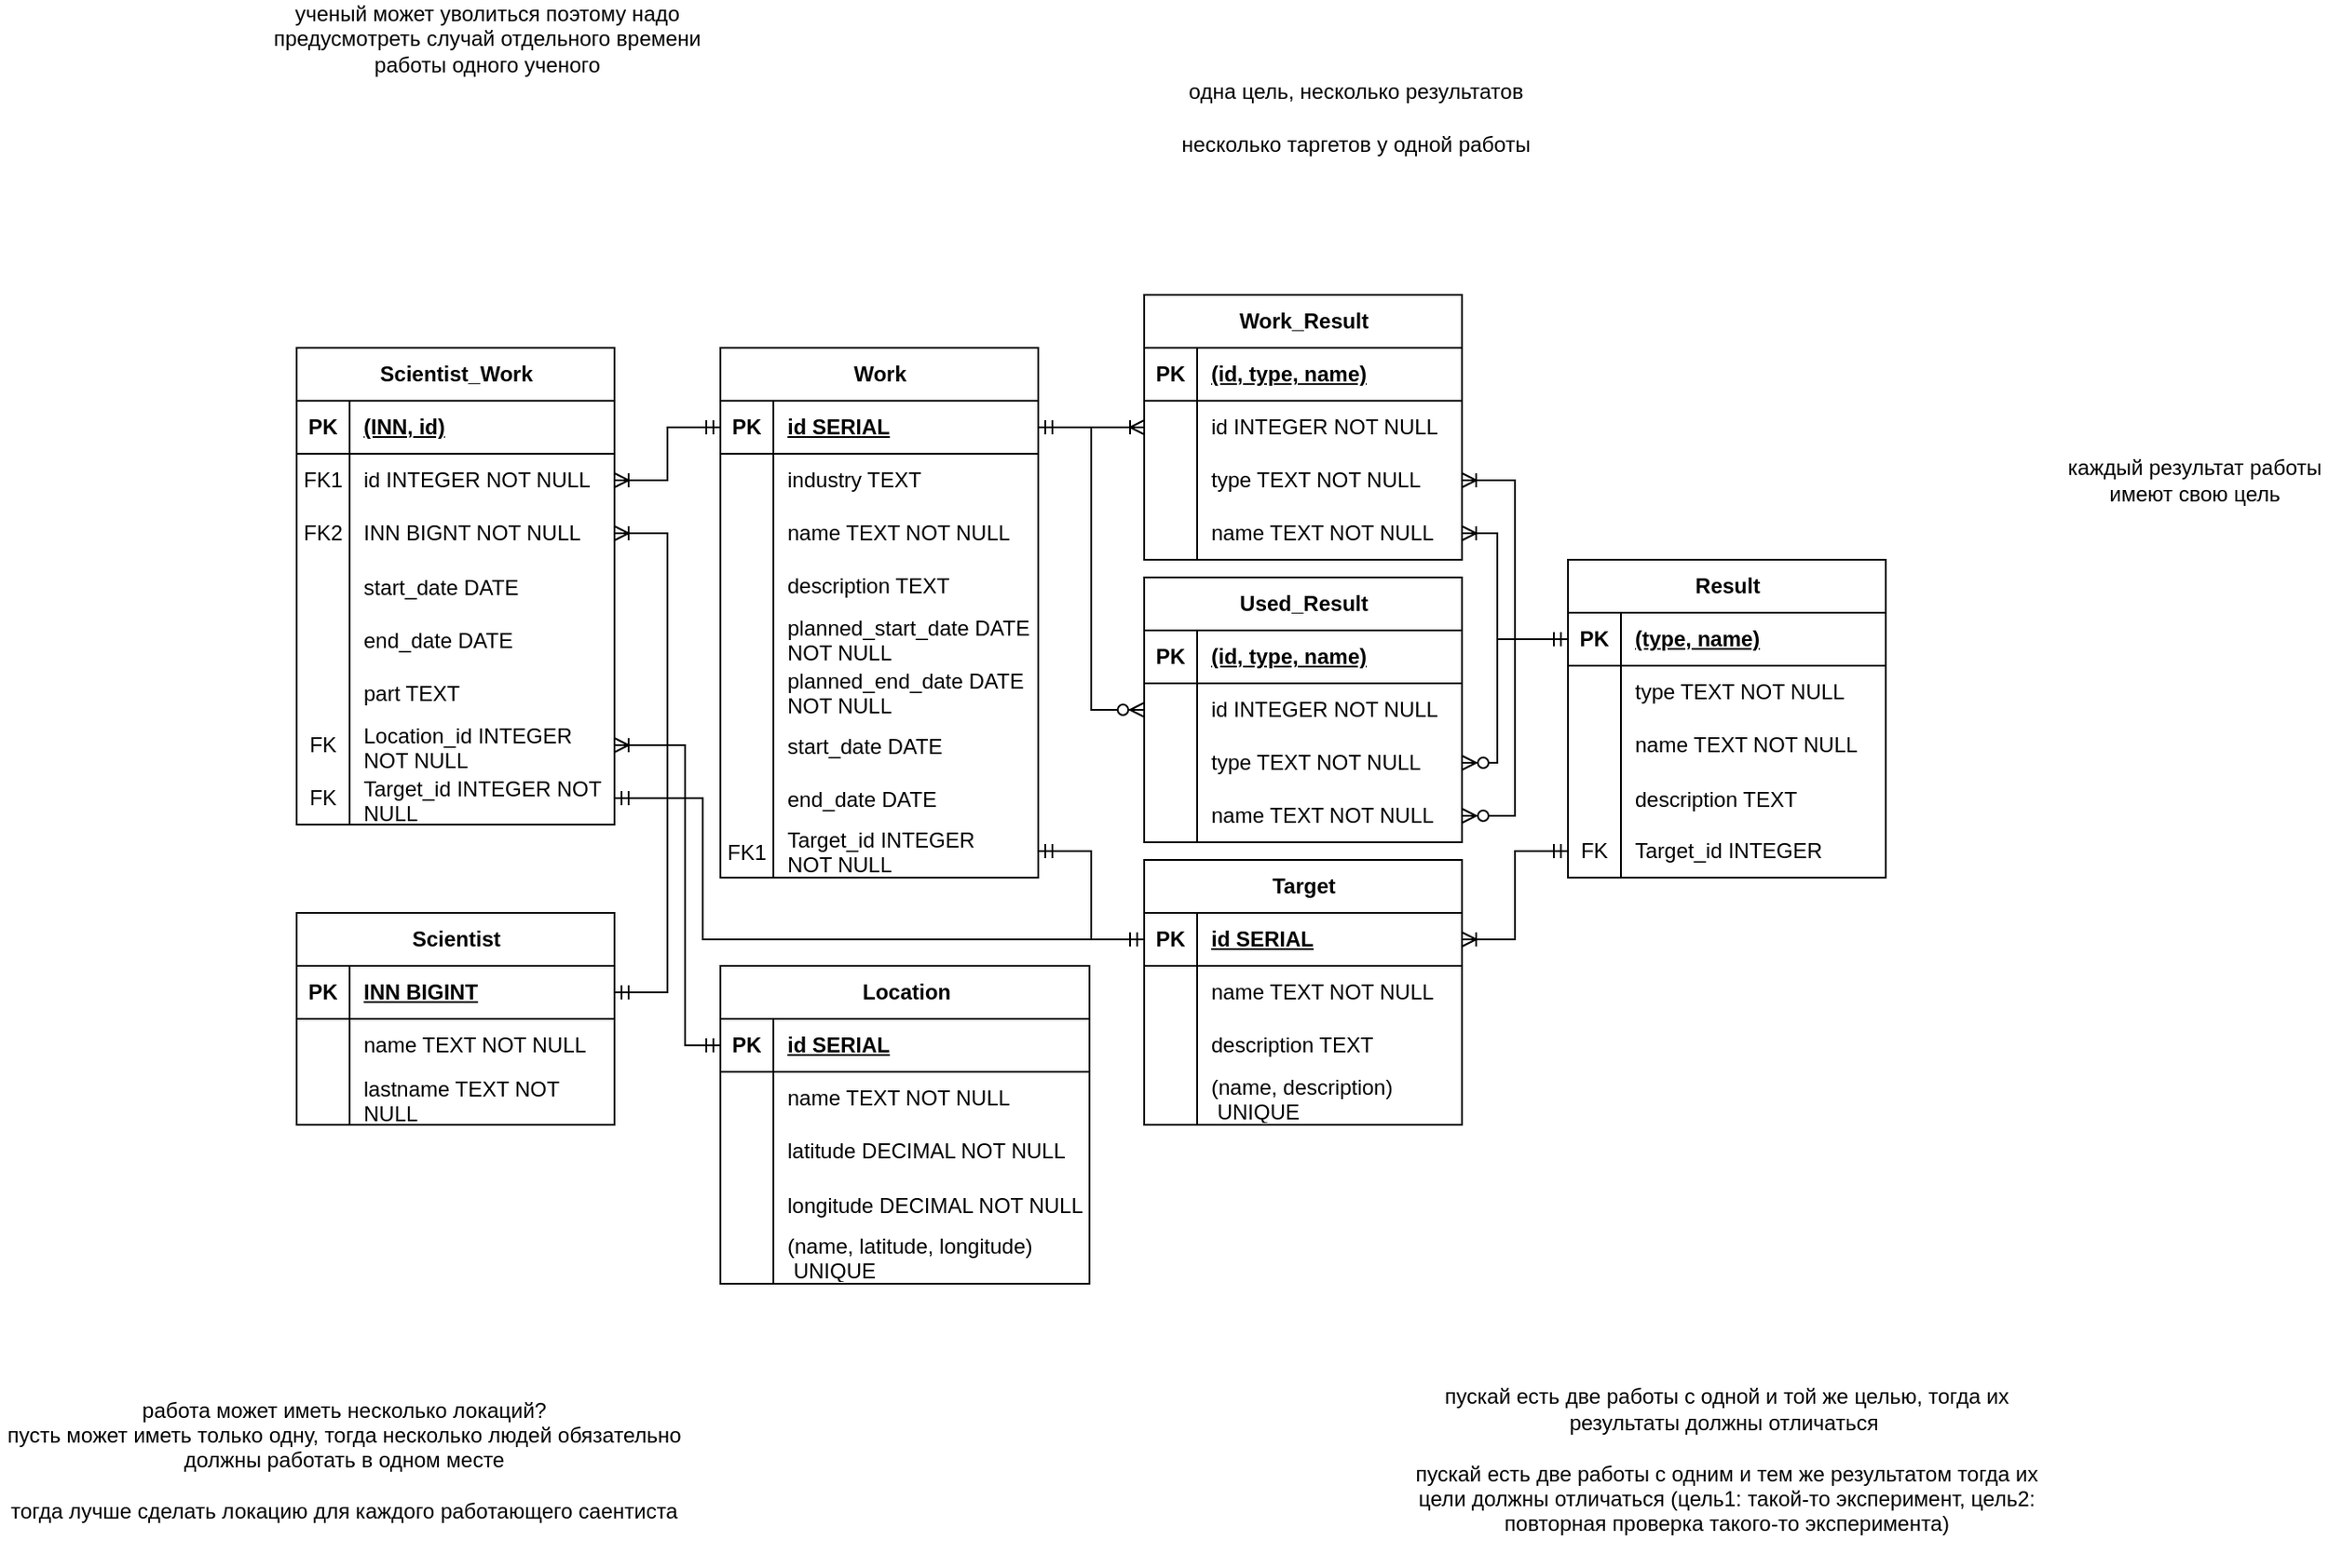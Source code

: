 <mxfile version="24.0.7" type="device">
  <diagram name="Page-1" id="Wi7dqSwYvB58Hg8DM3WX">
    <mxGraphModel dx="1136" dy="690" grid="1" gridSize="10" guides="1" tooltips="1" connect="1" arrows="1" fold="1" page="1" pageScale="1" pageWidth="850" pageHeight="1100" math="0" shadow="0">
      <root>
        <mxCell id="0" />
        <mxCell id="1" parent="0" />
        <mxCell id="RvjBhxacaygoqbKSii6B-1" value="Scientist" style="shape=table;startSize=30;container=1;collapsible=1;childLayout=tableLayout;fixedRows=1;rowLines=0;fontStyle=1;align=center;resizeLast=1;html=1;" vertex="1" parent="1">
          <mxGeometry x="380" y="620" width="180" height="120" as="geometry" />
        </mxCell>
        <mxCell id="RvjBhxacaygoqbKSii6B-2" value="" style="shape=tableRow;horizontal=0;startSize=0;swimlaneHead=0;swimlaneBody=0;fillColor=none;collapsible=0;dropTarget=0;points=[[0,0.5],[1,0.5]];portConstraint=eastwest;top=0;left=0;right=0;bottom=1;" vertex="1" parent="RvjBhxacaygoqbKSii6B-1">
          <mxGeometry y="30" width="180" height="30" as="geometry" />
        </mxCell>
        <mxCell id="RvjBhxacaygoqbKSii6B-3" value="PK" style="shape=partialRectangle;connectable=0;fillColor=none;top=0;left=0;bottom=0;right=0;fontStyle=1;overflow=hidden;whiteSpace=wrap;html=1;" vertex="1" parent="RvjBhxacaygoqbKSii6B-2">
          <mxGeometry width="30" height="30" as="geometry">
            <mxRectangle width="30" height="30" as="alternateBounds" />
          </mxGeometry>
        </mxCell>
        <mxCell id="RvjBhxacaygoqbKSii6B-4" value="INN BIGINT" style="shape=partialRectangle;connectable=0;fillColor=none;top=0;left=0;bottom=0;right=0;align=left;spacingLeft=6;fontStyle=5;overflow=hidden;whiteSpace=wrap;html=1;" vertex="1" parent="RvjBhxacaygoqbKSii6B-2">
          <mxGeometry x="30" width="150" height="30" as="geometry">
            <mxRectangle width="150" height="30" as="alternateBounds" />
          </mxGeometry>
        </mxCell>
        <mxCell id="RvjBhxacaygoqbKSii6B-5" value="" style="shape=tableRow;horizontal=0;startSize=0;swimlaneHead=0;swimlaneBody=0;fillColor=none;collapsible=0;dropTarget=0;points=[[0,0.5],[1,0.5]];portConstraint=eastwest;top=0;left=0;right=0;bottom=0;" vertex="1" parent="RvjBhxacaygoqbKSii6B-1">
          <mxGeometry y="60" width="180" height="30" as="geometry" />
        </mxCell>
        <mxCell id="RvjBhxacaygoqbKSii6B-6" value="" style="shape=partialRectangle;connectable=0;fillColor=none;top=0;left=0;bottom=0;right=0;editable=1;overflow=hidden;whiteSpace=wrap;html=1;" vertex="1" parent="RvjBhxacaygoqbKSii6B-5">
          <mxGeometry width="30" height="30" as="geometry">
            <mxRectangle width="30" height="30" as="alternateBounds" />
          </mxGeometry>
        </mxCell>
        <mxCell id="RvjBhxacaygoqbKSii6B-7" value="name TEXT NOT NULL" style="shape=partialRectangle;connectable=0;fillColor=none;top=0;left=0;bottom=0;right=0;align=left;spacingLeft=6;overflow=hidden;whiteSpace=wrap;html=1;" vertex="1" parent="RvjBhxacaygoqbKSii6B-5">
          <mxGeometry x="30" width="150" height="30" as="geometry">
            <mxRectangle width="150" height="30" as="alternateBounds" />
          </mxGeometry>
        </mxCell>
        <mxCell id="RvjBhxacaygoqbKSii6B-8" value="" style="shape=tableRow;horizontal=0;startSize=0;swimlaneHead=0;swimlaneBody=0;fillColor=none;collapsible=0;dropTarget=0;points=[[0,0.5],[1,0.5]];portConstraint=eastwest;top=0;left=0;right=0;bottom=0;" vertex="1" parent="RvjBhxacaygoqbKSii6B-1">
          <mxGeometry y="90" width="180" height="30" as="geometry" />
        </mxCell>
        <mxCell id="RvjBhxacaygoqbKSii6B-9" value="" style="shape=partialRectangle;connectable=0;fillColor=none;top=0;left=0;bottom=0;right=0;editable=1;overflow=hidden;whiteSpace=wrap;html=1;" vertex="1" parent="RvjBhxacaygoqbKSii6B-8">
          <mxGeometry width="30" height="30" as="geometry">
            <mxRectangle width="30" height="30" as="alternateBounds" />
          </mxGeometry>
        </mxCell>
        <mxCell id="RvjBhxacaygoqbKSii6B-10" value="lastname TEXT NOT NULL" style="shape=partialRectangle;connectable=0;fillColor=none;top=0;left=0;bottom=0;right=0;align=left;spacingLeft=6;overflow=hidden;whiteSpace=wrap;html=1;" vertex="1" parent="RvjBhxacaygoqbKSii6B-8">
          <mxGeometry x="30" width="150" height="30" as="geometry">
            <mxRectangle width="150" height="30" as="alternateBounds" />
          </mxGeometry>
        </mxCell>
        <mxCell id="RvjBhxacaygoqbKSii6B-14" value="Location" style="shape=table;startSize=30;container=1;collapsible=1;childLayout=tableLayout;fixedRows=1;rowLines=0;fontStyle=1;align=center;resizeLast=1;html=1;" vertex="1" parent="1">
          <mxGeometry x="620" y="650" width="209" height="180" as="geometry" />
        </mxCell>
        <mxCell id="RvjBhxacaygoqbKSii6B-15" value="" style="shape=tableRow;horizontal=0;startSize=0;swimlaneHead=0;swimlaneBody=0;fillColor=none;collapsible=0;dropTarget=0;points=[[0,0.5],[1,0.5]];portConstraint=eastwest;top=0;left=0;right=0;bottom=1;" vertex="1" parent="RvjBhxacaygoqbKSii6B-14">
          <mxGeometry y="30" width="209" height="30" as="geometry" />
        </mxCell>
        <mxCell id="RvjBhxacaygoqbKSii6B-16" value="PK" style="shape=partialRectangle;connectable=0;fillColor=none;top=0;left=0;bottom=0;right=0;fontStyle=1;overflow=hidden;whiteSpace=wrap;html=1;" vertex="1" parent="RvjBhxacaygoqbKSii6B-15">
          <mxGeometry width="30" height="30" as="geometry">
            <mxRectangle width="30" height="30" as="alternateBounds" />
          </mxGeometry>
        </mxCell>
        <mxCell id="RvjBhxacaygoqbKSii6B-17" value="id SERIAL" style="shape=partialRectangle;connectable=0;fillColor=none;top=0;left=0;bottom=0;right=0;align=left;spacingLeft=6;fontStyle=5;overflow=hidden;whiteSpace=wrap;html=1;" vertex="1" parent="RvjBhxacaygoqbKSii6B-15">
          <mxGeometry x="30" width="179" height="30" as="geometry">
            <mxRectangle width="179" height="30" as="alternateBounds" />
          </mxGeometry>
        </mxCell>
        <mxCell id="RvjBhxacaygoqbKSii6B-18" value="" style="shape=tableRow;horizontal=0;startSize=0;swimlaneHead=0;swimlaneBody=0;fillColor=none;collapsible=0;dropTarget=0;points=[[0,0.5],[1,0.5]];portConstraint=eastwest;top=0;left=0;right=0;bottom=0;" vertex="1" parent="RvjBhxacaygoqbKSii6B-14">
          <mxGeometry y="60" width="209" height="30" as="geometry" />
        </mxCell>
        <mxCell id="RvjBhxacaygoqbKSii6B-19" value="" style="shape=partialRectangle;connectable=0;fillColor=none;top=0;left=0;bottom=0;right=0;editable=1;overflow=hidden;whiteSpace=wrap;html=1;" vertex="1" parent="RvjBhxacaygoqbKSii6B-18">
          <mxGeometry width="30" height="30" as="geometry">
            <mxRectangle width="30" height="30" as="alternateBounds" />
          </mxGeometry>
        </mxCell>
        <mxCell id="RvjBhxacaygoqbKSii6B-20" value="name TEXT NOT NULL" style="shape=partialRectangle;connectable=0;fillColor=none;top=0;left=0;bottom=0;right=0;align=left;spacingLeft=6;overflow=hidden;whiteSpace=wrap;html=1;" vertex="1" parent="RvjBhxacaygoqbKSii6B-18">
          <mxGeometry x="30" width="179" height="30" as="geometry">
            <mxRectangle width="179" height="30" as="alternateBounds" />
          </mxGeometry>
        </mxCell>
        <mxCell id="RvjBhxacaygoqbKSii6B-21" value="" style="shape=tableRow;horizontal=0;startSize=0;swimlaneHead=0;swimlaneBody=0;fillColor=none;collapsible=0;dropTarget=0;points=[[0,0.5],[1,0.5]];portConstraint=eastwest;top=0;left=0;right=0;bottom=0;" vertex="1" parent="RvjBhxacaygoqbKSii6B-14">
          <mxGeometry y="90" width="209" height="30" as="geometry" />
        </mxCell>
        <mxCell id="RvjBhxacaygoqbKSii6B-22" value="" style="shape=partialRectangle;connectable=0;fillColor=none;top=0;left=0;bottom=0;right=0;editable=1;overflow=hidden;whiteSpace=wrap;html=1;" vertex="1" parent="RvjBhxacaygoqbKSii6B-21">
          <mxGeometry width="30" height="30" as="geometry">
            <mxRectangle width="30" height="30" as="alternateBounds" />
          </mxGeometry>
        </mxCell>
        <mxCell id="RvjBhxacaygoqbKSii6B-23" value="latitude DECIMAL NOT NULL" style="shape=partialRectangle;connectable=0;fillColor=none;top=0;left=0;bottom=0;right=0;align=left;spacingLeft=6;overflow=hidden;whiteSpace=wrap;html=1;" vertex="1" parent="RvjBhxacaygoqbKSii6B-21">
          <mxGeometry x="30" width="179" height="30" as="geometry">
            <mxRectangle width="179" height="30" as="alternateBounds" />
          </mxGeometry>
        </mxCell>
        <mxCell id="RvjBhxacaygoqbKSii6B-27" value="" style="shape=tableRow;horizontal=0;startSize=0;swimlaneHead=0;swimlaneBody=0;fillColor=none;collapsible=0;dropTarget=0;points=[[0,0.5],[1,0.5]];portConstraint=eastwest;top=0;left=0;right=0;bottom=0;" vertex="1" parent="RvjBhxacaygoqbKSii6B-14">
          <mxGeometry y="120" width="209" height="30" as="geometry" />
        </mxCell>
        <mxCell id="RvjBhxacaygoqbKSii6B-28" value="" style="shape=partialRectangle;connectable=0;fillColor=none;top=0;left=0;bottom=0;right=0;editable=1;overflow=hidden;" vertex="1" parent="RvjBhxacaygoqbKSii6B-27">
          <mxGeometry width="30" height="30" as="geometry">
            <mxRectangle width="30" height="30" as="alternateBounds" />
          </mxGeometry>
        </mxCell>
        <mxCell id="RvjBhxacaygoqbKSii6B-29" value="longitude DECIMAL NOT NULL" style="shape=partialRectangle;connectable=0;fillColor=none;top=0;left=0;bottom=0;right=0;align=left;spacingLeft=6;overflow=hidden;" vertex="1" parent="RvjBhxacaygoqbKSii6B-27">
          <mxGeometry x="30" width="179" height="30" as="geometry">
            <mxRectangle width="179" height="30" as="alternateBounds" />
          </mxGeometry>
        </mxCell>
        <mxCell id="RvjBhxacaygoqbKSii6B-30" value="" style="shape=tableRow;horizontal=0;startSize=0;swimlaneHead=0;swimlaneBody=0;fillColor=none;collapsible=0;dropTarget=0;points=[[0,0.5],[1,0.5]];portConstraint=eastwest;top=0;left=0;right=0;bottom=0;" vertex="1" parent="RvjBhxacaygoqbKSii6B-14">
          <mxGeometry y="150" width="209" height="30" as="geometry" />
        </mxCell>
        <mxCell id="RvjBhxacaygoqbKSii6B-31" value="" style="shape=partialRectangle;connectable=0;fillColor=none;top=0;left=0;bottom=0;right=0;editable=1;overflow=hidden;" vertex="1" parent="RvjBhxacaygoqbKSii6B-30">
          <mxGeometry width="30" height="30" as="geometry">
            <mxRectangle width="30" height="30" as="alternateBounds" />
          </mxGeometry>
        </mxCell>
        <mxCell id="RvjBhxacaygoqbKSii6B-32" value="(name, latitude, longitude)&#xa; UNIQUE" style="shape=partialRectangle;connectable=0;fillColor=none;top=0;left=0;bottom=0;right=0;align=left;spacingLeft=6;overflow=hidden;" vertex="1" parent="RvjBhxacaygoqbKSii6B-30">
          <mxGeometry x="30" width="179" height="30" as="geometry">
            <mxRectangle width="179" height="30" as="alternateBounds" />
          </mxGeometry>
        </mxCell>
        <mxCell id="RvjBhxacaygoqbKSii6B-33" value="Target" style="shape=table;startSize=30;container=1;collapsible=1;childLayout=tableLayout;fixedRows=1;rowLines=0;fontStyle=1;align=center;resizeLast=1;html=1;" vertex="1" parent="1">
          <mxGeometry x="860" y="590" width="180" height="150" as="geometry" />
        </mxCell>
        <mxCell id="RvjBhxacaygoqbKSii6B-34" value="" style="shape=tableRow;horizontal=0;startSize=0;swimlaneHead=0;swimlaneBody=0;fillColor=none;collapsible=0;dropTarget=0;points=[[0,0.5],[1,0.5]];portConstraint=eastwest;top=0;left=0;right=0;bottom=1;" vertex="1" parent="RvjBhxacaygoqbKSii6B-33">
          <mxGeometry y="30" width="180" height="30" as="geometry" />
        </mxCell>
        <mxCell id="RvjBhxacaygoqbKSii6B-35" value="PK" style="shape=partialRectangle;connectable=0;fillColor=none;top=0;left=0;bottom=0;right=0;fontStyle=1;overflow=hidden;whiteSpace=wrap;html=1;" vertex="1" parent="RvjBhxacaygoqbKSii6B-34">
          <mxGeometry width="30" height="30" as="geometry">
            <mxRectangle width="30" height="30" as="alternateBounds" />
          </mxGeometry>
        </mxCell>
        <mxCell id="RvjBhxacaygoqbKSii6B-36" value="id SERIAL" style="shape=partialRectangle;connectable=0;fillColor=none;top=0;left=0;bottom=0;right=0;align=left;spacingLeft=6;fontStyle=5;overflow=hidden;whiteSpace=wrap;html=1;" vertex="1" parent="RvjBhxacaygoqbKSii6B-34">
          <mxGeometry x="30" width="150" height="30" as="geometry">
            <mxRectangle width="150" height="30" as="alternateBounds" />
          </mxGeometry>
        </mxCell>
        <mxCell id="RvjBhxacaygoqbKSii6B-40" value="" style="shape=tableRow;horizontal=0;startSize=0;swimlaneHead=0;swimlaneBody=0;fillColor=none;collapsible=0;dropTarget=0;points=[[0,0.5],[1,0.5]];portConstraint=eastwest;top=0;left=0;right=0;bottom=0;" vertex="1" parent="RvjBhxacaygoqbKSii6B-33">
          <mxGeometry y="60" width="180" height="30" as="geometry" />
        </mxCell>
        <mxCell id="RvjBhxacaygoqbKSii6B-41" value="" style="shape=partialRectangle;connectable=0;fillColor=none;top=0;left=0;bottom=0;right=0;editable=1;overflow=hidden;whiteSpace=wrap;html=1;" vertex="1" parent="RvjBhxacaygoqbKSii6B-40">
          <mxGeometry width="30" height="30" as="geometry">
            <mxRectangle width="30" height="30" as="alternateBounds" />
          </mxGeometry>
        </mxCell>
        <mxCell id="RvjBhxacaygoqbKSii6B-42" value="name TEXT NOT NULL" style="shape=partialRectangle;connectable=0;fillColor=none;top=0;left=0;bottom=0;right=0;align=left;spacingLeft=6;overflow=hidden;whiteSpace=wrap;html=1;" vertex="1" parent="RvjBhxacaygoqbKSii6B-40">
          <mxGeometry x="30" width="150" height="30" as="geometry">
            <mxRectangle width="150" height="30" as="alternateBounds" />
          </mxGeometry>
        </mxCell>
        <mxCell id="RvjBhxacaygoqbKSii6B-43" value="" style="shape=tableRow;horizontal=0;startSize=0;swimlaneHead=0;swimlaneBody=0;fillColor=none;collapsible=0;dropTarget=0;points=[[0,0.5],[1,0.5]];portConstraint=eastwest;top=0;left=0;right=0;bottom=0;" vertex="1" parent="RvjBhxacaygoqbKSii6B-33">
          <mxGeometry y="90" width="180" height="30" as="geometry" />
        </mxCell>
        <mxCell id="RvjBhxacaygoqbKSii6B-44" value="" style="shape=partialRectangle;connectable=0;fillColor=none;top=0;left=0;bottom=0;right=0;editable=1;overflow=hidden;whiteSpace=wrap;html=1;" vertex="1" parent="RvjBhxacaygoqbKSii6B-43">
          <mxGeometry width="30" height="30" as="geometry">
            <mxRectangle width="30" height="30" as="alternateBounds" />
          </mxGeometry>
        </mxCell>
        <mxCell id="RvjBhxacaygoqbKSii6B-45" value="description TEXT&amp;nbsp;" style="shape=partialRectangle;connectable=0;fillColor=none;top=0;left=0;bottom=0;right=0;align=left;spacingLeft=6;overflow=hidden;whiteSpace=wrap;html=1;" vertex="1" parent="RvjBhxacaygoqbKSii6B-43">
          <mxGeometry x="30" width="150" height="30" as="geometry">
            <mxRectangle width="150" height="30" as="alternateBounds" />
          </mxGeometry>
        </mxCell>
        <mxCell id="RvjBhxacaygoqbKSii6B-49" value="" style="shape=tableRow;horizontal=0;startSize=0;swimlaneHead=0;swimlaneBody=0;fillColor=none;collapsible=0;dropTarget=0;points=[[0,0.5],[1,0.5]];portConstraint=eastwest;top=0;left=0;right=0;bottom=0;" vertex="1" parent="RvjBhxacaygoqbKSii6B-33">
          <mxGeometry y="120" width="180" height="30" as="geometry" />
        </mxCell>
        <mxCell id="RvjBhxacaygoqbKSii6B-50" value="" style="shape=partialRectangle;connectable=0;fillColor=none;top=0;left=0;bottom=0;right=0;editable=1;overflow=hidden;" vertex="1" parent="RvjBhxacaygoqbKSii6B-49">
          <mxGeometry width="30" height="30" as="geometry">
            <mxRectangle width="30" height="30" as="alternateBounds" />
          </mxGeometry>
        </mxCell>
        <mxCell id="RvjBhxacaygoqbKSii6B-51" value="(name, description)&#xa; UNIQUE" style="shape=partialRectangle;connectable=0;fillColor=none;top=0;left=0;bottom=0;right=0;align=left;spacingLeft=6;overflow=hidden;" vertex="1" parent="RvjBhxacaygoqbKSii6B-49">
          <mxGeometry x="30" width="150" height="30" as="geometry">
            <mxRectangle width="150" height="30" as="alternateBounds" />
          </mxGeometry>
        </mxCell>
        <mxCell id="RvjBhxacaygoqbKSii6B-52" value="Result" style="shape=table;startSize=30;container=1;collapsible=1;childLayout=tableLayout;fixedRows=1;rowLines=0;fontStyle=1;align=center;resizeLast=1;html=1;" vertex="1" parent="1">
          <mxGeometry x="1100" y="420" width="180" height="180" as="geometry" />
        </mxCell>
        <mxCell id="RvjBhxacaygoqbKSii6B-53" value="" style="shape=tableRow;horizontal=0;startSize=0;swimlaneHead=0;swimlaneBody=0;fillColor=none;collapsible=0;dropTarget=0;points=[[0,0.5],[1,0.5]];portConstraint=eastwest;top=0;left=0;right=0;bottom=1;" vertex="1" parent="RvjBhxacaygoqbKSii6B-52">
          <mxGeometry y="30" width="180" height="30" as="geometry" />
        </mxCell>
        <mxCell id="RvjBhxacaygoqbKSii6B-54" value="PK" style="shape=partialRectangle;connectable=0;fillColor=none;top=0;left=0;bottom=0;right=0;fontStyle=1;overflow=hidden;whiteSpace=wrap;html=1;" vertex="1" parent="RvjBhxacaygoqbKSii6B-53">
          <mxGeometry width="30" height="30" as="geometry">
            <mxRectangle width="30" height="30" as="alternateBounds" />
          </mxGeometry>
        </mxCell>
        <mxCell id="RvjBhxacaygoqbKSii6B-55" value="(type, name)" style="shape=partialRectangle;connectable=0;fillColor=none;top=0;left=0;bottom=0;right=0;align=left;spacingLeft=6;fontStyle=5;overflow=hidden;whiteSpace=wrap;html=1;" vertex="1" parent="RvjBhxacaygoqbKSii6B-53">
          <mxGeometry x="30" width="150" height="30" as="geometry">
            <mxRectangle width="150" height="30" as="alternateBounds" />
          </mxGeometry>
        </mxCell>
        <mxCell id="RvjBhxacaygoqbKSii6B-56" value="" style="shape=tableRow;horizontal=0;startSize=0;swimlaneHead=0;swimlaneBody=0;fillColor=none;collapsible=0;dropTarget=0;points=[[0,0.5],[1,0.5]];portConstraint=eastwest;top=0;left=0;right=0;bottom=0;" vertex="1" parent="RvjBhxacaygoqbKSii6B-52">
          <mxGeometry y="60" width="180" height="30" as="geometry" />
        </mxCell>
        <mxCell id="RvjBhxacaygoqbKSii6B-57" value="" style="shape=partialRectangle;connectable=0;fillColor=none;top=0;left=0;bottom=0;right=0;editable=1;overflow=hidden;whiteSpace=wrap;html=1;" vertex="1" parent="RvjBhxacaygoqbKSii6B-56">
          <mxGeometry width="30" height="30" as="geometry">
            <mxRectangle width="30" height="30" as="alternateBounds" />
          </mxGeometry>
        </mxCell>
        <mxCell id="RvjBhxacaygoqbKSii6B-58" value="type TEXT NOT NULL" style="shape=partialRectangle;connectable=0;fillColor=none;top=0;left=0;bottom=0;right=0;align=left;spacingLeft=6;overflow=hidden;whiteSpace=wrap;html=1;" vertex="1" parent="RvjBhxacaygoqbKSii6B-56">
          <mxGeometry x="30" width="150" height="30" as="geometry">
            <mxRectangle width="150" height="30" as="alternateBounds" />
          </mxGeometry>
        </mxCell>
        <mxCell id="RvjBhxacaygoqbKSii6B-59" value="" style="shape=tableRow;horizontal=0;startSize=0;swimlaneHead=0;swimlaneBody=0;fillColor=none;collapsible=0;dropTarget=0;points=[[0,0.5],[1,0.5]];portConstraint=eastwest;top=0;left=0;right=0;bottom=0;" vertex="1" parent="RvjBhxacaygoqbKSii6B-52">
          <mxGeometry y="90" width="180" height="30" as="geometry" />
        </mxCell>
        <mxCell id="RvjBhxacaygoqbKSii6B-60" value="" style="shape=partialRectangle;connectable=0;fillColor=none;top=0;left=0;bottom=0;right=0;editable=1;overflow=hidden;whiteSpace=wrap;html=1;" vertex="1" parent="RvjBhxacaygoqbKSii6B-59">
          <mxGeometry width="30" height="30" as="geometry">
            <mxRectangle width="30" height="30" as="alternateBounds" />
          </mxGeometry>
        </mxCell>
        <mxCell id="RvjBhxacaygoqbKSii6B-61" value="name TEXT NOT NULL" style="shape=partialRectangle;connectable=0;fillColor=none;top=0;left=0;bottom=0;right=0;align=left;spacingLeft=6;overflow=hidden;whiteSpace=wrap;html=1;" vertex="1" parent="RvjBhxacaygoqbKSii6B-59">
          <mxGeometry x="30" width="150" height="30" as="geometry">
            <mxRectangle width="150" height="30" as="alternateBounds" />
          </mxGeometry>
        </mxCell>
        <mxCell id="RvjBhxacaygoqbKSii6B-62" value="" style="shape=tableRow;horizontal=0;startSize=0;swimlaneHead=0;swimlaneBody=0;fillColor=none;collapsible=0;dropTarget=0;points=[[0,0.5],[1,0.5]];portConstraint=eastwest;top=0;left=0;right=0;bottom=0;" vertex="1" parent="RvjBhxacaygoqbKSii6B-52">
          <mxGeometry y="120" width="180" height="30" as="geometry" />
        </mxCell>
        <mxCell id="RvjBhxacaygoqbKSii6B-63" value="" style="shape=partialRectangle;connectable=0;fillColor=none;top=0;left=0;bottom=0;right=0;editable=1;overflow=hidden;" vertex="1" parent="RvjBhxacaygoqbKSii6B-62">
          <mxGeometry width="30" height="30" as="geometry">
            <mxRectangle width="30" height="30" as="alternateBounds" />
          </mxGeometry>
        </mxCell>
        <mxCell id="RvjBhxacaygoqbKSii6B-64" value="description TEXT" style="shape=partialRectangle;connectable=0;fillColor=none;top=0;left=0;bottom=0;right=0;align=left;spacingLeft=6;overflow=hidden;" vertex="1" parent="RvjBhxacaygoqbKSii6B-62">
          <mxGeometry x="30" width="150" height="30" as="geometry">
            <mxRectangle width="150" height="30" as="alternateBounds" />
          </mxGeometry>
        </mxCell>
        <mxCell id="RvjBhxacaygoqbKSii6B-65" value="" style="shape=tableRow;horizontal=0;startSize=0;swimlaneHead=0;swimlaneBody=0;fillColor=none;collapsible=0;dropTarget=0;points=[[0,0.5],[1,0.5]];portConstraint=eastwest;top=0;left=0;right=0;bottom=0;" vertex="1" parent="RvjBhxacaygoqbKSii6B-52">
          <mxGeometry y="150" width="180" height="30" as="geometry" />
        </mxCell>
        <mxCell id="RvjBhxacaygoqbKSii6B-66" value="FK" style="shape=partialRectangle;connectable=0;fillColor=none;top=0;left=0;bottom=0;right=0;fontStyle=0;overflow=hidden;whiteSpace=wrap;html=1;" vertex="1" parent="RvjBhxacaygoqbKSii6B-65">
          <mxGeometry width="30" height="30" as="geometry">
            <mxRectangle width="30" height="30" as="alternateBounds" />
          </mxGeometry>
        </mxCell>
        <mxCell id="RvjBhxacaygoqbKSii6B-67" value="Target_id INTEGER&amp;nbsp;" style="shape=partialRectangle;connectable=0;fillColor=none;top=0;left=0;bottom=0;right=0;align=left;spacingLeft=6;fontStyle=0;overflow=hidden;whiteSpace=wrap;html=1;" vertex="1" parent="RvjBhxacaygoqbKSii6B-65">
          <mxGeometry x="30" width="150" height="30" as="geometry">
            <mxRectangle width="150" height="30" as="alternateBounds" />
          </mxGeometry>
        </mxCell>
        <mxCell id="RvjBhxacaygoqbKSii6B-68" value="Work" style="shape=table;startSize=30;container=1;collapsible=1;childLayout=tableLayout;fixedRows=1;rowLines=0;fontStyle=1;align=center;resizeLast=1;html=1;" vertex="1" parent="1">
          <mxGeometry x="620" y="300" width="180" height="300" as="geometry" />
        </mxCell>
        <mxCell id="RvjBhxacaygoqbKSii6B-69" value="" style="shape=tableRow;horizontal=0;startSize=0;swimlaneHead=0;swimlaneBody=0;fillColor=none;collapsible=0;dropTarget=0;points=[[0,0.5],[1,0.5]];portConstraint=eastwest;top=0;left=0;right=0;bottom=1;" vertex="1" parent="RvjBhxacaygoqbKSii6B-68">
          <mxGeometry y="30" width="180" height="30" as="geometry" />
        </mxCell>
        <mxCell id="RvjBhxacaygoqbKSii6B-70" value="PK" style="shape=partialRectangle;connectable=0;fillColor=none;top=0;left=0;bottom=0;right=0;fontStyle=1;overflow=hidden;whiteSpace=wrap;html=1;" vertex="1" parent="RvjBhxacaygoqbKSii6B-69">
          <mxGeometry width="30" height="30" as="geometry">
            <mxRectangle width="30" height="30" as="alternateBounds" />
          </mxGeometry>
        </mxCell>
        <mxCell id="RvjBhxacaygoqbKSii6B-71" value="id SERIAL" style="shape=partialRectangle;connectable=0;fillColor=none;top=0;left=0;bottom=0;right=0;align=left;spacingLeft=6;fontStyle=5;overflow=hidden;whiteSpace=wrap;html=1;" vertex="1" parent="RvjBhxacaygoqbKSii6B-69">
          <mxGeometry x="30" width="150" height="30" as="geometry">
            <mxRectangle width="150" height="30" as="alternateBounds" />
          </mxGeometry>
        </mxCell>
        <mxCell id="RvjBhxacaygoqbKSii6B-72" value="" style="shape=tableRow;horizontal=0;startSize=0;swimlaneHead=0;swimlaneBody=0;fillColor=none;collapsible=0;dropTarget=0;points=[[0,0.5],[1,0.5]];portConstraint=eastwest;top=0;left=0;right=0;bottom=0;" vertex="1" parent="RvjBhxacaygoqbKSii6B-68">
          <mxGeometry y="60" width="180" height="30" as="geometry" />
        </mxCell>
        <mxCell id="RvjBhxacaygoqbKSii6B-73" value="" style="shape=partialRectangle;connectable=0;fillColor=none;top=0;left=0;bottom=0;right=0;editable=1;overflow=hidden;whiteSpace=wrap;html=1;" vertex="1" parent="RvjBhxacaygoqbKSii6B-72">
          <mxGeometry width="30" height="30" as="geometry">
            <mxRectangle width="30" height="30" as="alternateBounds" />
          </mxGeometry>
        </mxCell>
        <mxCell id="RvjBhxacaygoqbKSii6B-74" value="industry TEXT" style="shape=partialRectangle;connectable=0;fillColor=none;top=0;left=0;bottom=0;right=0;align=left;spacingLeft=6;overflow=hidden;whiteSpace=wrap;html=1;" vertex="1" parent="RvjBhxacaygoqbKSii6B-72">
          <mxGeometry x="30" width="150" height="30" as="geometry">
            <mxRectangle width="150" height="30" as="alternateBounds" />
          </mxGeometry>
        </mxCell>
        <mxCell id="RvjBhxacaygoqbKSii6B-75" value="" style="shape=tableRow;horizontal=0;startSize=0;swimlaneHead=0;swimlaneBody=0;fillColor=none;collapsible=0;dropTarget=0;points=[[0,0.5],[1,0.5]];portConstraint=eastwest;top=0;left=0;right=0;bottom=0;" vertex="1" parent="RvjBhxacaygoqbKSii6B-68">
          <mxGeometry y="90" width="180" height="30" as="geometry" />
        </mxCell>
        <mxCell id="RvjBhxacaygoqbKSii6B-76" value="" style="shape=partialRectangle;connectable=0;fillColor=none;top=0;left=0;bottom=0;right=0;editable=1;overflow=hidden;whiteSpace=wrap;html=1;" vertex="1" parent="RvjBhxacaygoqbKSii6B-75">
          <mxGeometry width="30" height="30" as="geometry">
            <mxRectangle width="30" height="30" as="alternateBounds" />
          </mxGeometry>
        </mxCell>
        <mxCell id="RvjBhxacaygoqbKSii6B-77" value="name TEXT NOT NULL" style="shape=partialRectangle;connectable=0;fillColor=none;top=0;left=0;bottom=0;right=0;align=left;spacingLeft=6;overflow=hidden;whiteSpace=wrap;html=1;" vertex="1" parent="RvjBhxacaygoqbKSii6B-75">
          <mxGeometry x="30" width="150" height="30" as="geometry">
            <mxRectangle width="150" height="30" as="alternateBounds" />
          </mxGeometry>
        </mxCell>
        <mxCell id="RvjBhxacaygoqbKSii6B-78" value="" style="shape=tableRow;horizontal=0;startSize=0;swimlaneHead=0;swimlaneBody=0;fillColor=none;collapsible=0;dropTarget=0;points=[[0,0.5],[1,0.5]];portConstraint=eastwest;top=0;left=0;right=0;bottom=0;" vertex="1" parent="RvjBhxacaygoqbKSii6B-68">
          <mxGeometry y="120" width="180" height="30" as="geometry" />
        </mxCell>
        <mxCell id="RvjBhxacaygoqbKSii6B-79" value="" style="shape=partialRectangle;connectable=0;fillColor=none;top=0;left=0;bottom=0;right=0;editable=1;overflow=hidden;whiteSpace=wrap;html=1;" vertex="1" parent="RvjBhxacaygoqbKSii6B-78">
          <mxGeometry width="30" height="30" as="geometry">
            <mxRectangle width="30" height="30" as="alternateBounds" />
          </mxGeometry>
        </mxCell>
        <mxCell id="RvjBhxacaygoqbKSii6B-80" value="&lt;span style=&quot;text-wrap: nowrap;&quot;&gt;description TEXT&lt;/span&gt;" style="shape=partialRectangle;connectable=0;fillColor=none;top=0;left=0;bottom=0;right=0;align=left;spacingLeft=6;overflow=hidden;whiteSpace=wrap;html=1;" vertex="1" parent="RvjBhxacaygoqbKSii6B-78">
          <mxGeometry x="30" width="150" height="30" as="geometry">
            <mxRectangle width="150" height="30" as="alternateBounds" />
          </mxGeometry>
        </mxCell>
        <mxCell id="RvjBhxacaygoqbKSii6B-81" value="" style="shape=tableRow;horizontal=0;startSize=0;swimlaneHead=0;swimlaneBody=0;fillColor=none;collapsible=0;dropTarget=0;points=[[0,0.5],[1,0.5]];portConstraint=eastwest;top=0;left=0;right=0;bottom=0;" vertex="1" parent="RvjBhxacaygoqbKSii6B-68">
          <mxGeometry y="150" width="180" height="30" as="geometry" />
        </mxCell>
        <mxCell id="RvjBhxacaygoqbKSii6B-82" value="" style="shape=partialRectangle;connectable=0;fillColor=none;top=0;left=0;bottom=0;right=0;editable=1;overflow=hidden;" vertex="1" parent="RvjBhxacaygoqbKSii6B-81">
          <mxGeometry width="30" height="30" as="geometry">
            <mxRectangle width="30" height="30" as="alternateBounds" />
          </mxGeometry>
        </mxCell>
        <mxCell id="RvjBhxacaygoqbKSii6B-83" value="planned_start_date DATE&#xa;NOT NULL" style="shape=partialRectangle;connectable=0;fillColor=none;top=0;left=0;bottom=0;right=0;align=left;spacingLeft=6;overflow=hidden;" vertex="1" parent="RvjBhxacaygoqbKSii6B-81">
          <mxGeometry x="30" width="150" height="30" as="geometry">
            <mxRectangle width="150" height="30" as="alternateBounds" />
          </mxGeometry>
        </mxCell>
        <mxCell id="RvjBhxacaygoqbKSii6B-84" value="" style="shape=tableRow;horizontal=0;startSize=0;swimlaneHead=0;swimlaneBody=0;fillColor=none;collapsible=0;dropTarget=0;points=[[0,0.5],[1,0.5]];portConstraint=eastwest;top=0;left=0;right=0;bottom=0;" vertex="1" parent="RvjBhxacaygoqbKSii6B-68">
          <mxGeometry y="180" width="180" height="30" as="geometry" />
        </mxCell>
        <mxCell id="RvjBhxacaygoqbKSii6B-85" value="" style="shape=partialRectangle;connectable=0;fillColor=none;top=0;left=0;bottom=0;right=0;editable=1;overflow=hidden;" vertex="1" parent="RvjBhxacaygoqbKSii6B-84">
          <mxGeometry width="30" height="30" as="geometry">
            <mxRectangle width="30" height="30" as="alternateBounds" />
          </mxGeometry>
        </mxCell>
        <mxCell id="RvjBhxacaygoqbKSii6B-86" value="planned_end_date DATE&#xa;NOT NULL" style="shape=partialRectangle;connectable=0;fillColor=none;top=0;left=0;bottom=0;right=0;align=left;spacingLeft=6;overflow=hidden;" vertex="1" parent="RvjBhxacaygoqbKSii6B-84">
          <mxGeometry x="30" width="150" height="30" as="geometry">
            <mxRectangle width="150" height="30" as="alternateBounds" />
          </mxGeometry>
        </mxCell>
        <mxCell id="RvjBhxacaygoqbKSii6B-90" value="" style="shape=tableRow;horizontal=0;startSize=0;swimlaneHead=0;swimlaneBody=0;fillColor=none;collapsible=0;dropTarget=0;points=[[0,0.5],[1,0.5]];portConstraint=eastwest;top=0;left=0;right=0;bottom=0;" vertex="1" parent="RvjBhxacaygoqbKSii6B-68">
          <mxGeometry y="210" width="180" height="30" as="geometry" />
        </mxCell>
        <mxCell id="RvjBhxacaygoqbKSii6B-91" value="" style="shape=partialRectangle;connectable=0;fillColor=none;top=0;left=0;bottom=0;right=0;editable=1;overflow=hidden;" vertex="1" parent="RvjBhxacaygoqbKSii6B-90">
          <mxGeometry width="30" height="30" as="geometry">
            <mxRectangle width="30" height="30" as="alternateBounds" />
          </mxGeometry>
        </mxCell>
        <mxCell id="RvjBhxacaygoqbKSii6B-92" value="start_date DATE" style="shape=partialRectangle;connectable=0;fillColor=none;top=0;left=0;bottom=0;right=0;align=left;spacingLeft=6;overflow=hidden;" vertex="1" parent="RvjBhxacaygoqbKSii6B-90">
          <mxGeometry x="30" width="150" height="30" as="geometry">
            <mxRectangle width="150" height="30" as="alternateBounds" />
          </mxGeometry>
        </mxCell>
        <mxCell id="RvjBhxacaygoqbKSii6B-87" value="" style="shape=tableRow;horizontal=0;startSize=0;swimlaneHead=0;swimlaneBody=0;fillColor=none;collapsible=0;dropTarget=0;points=[[0,0.5],[1,0.5]];portConstraint=eastwest;top=0;left=0;right=0;bottom=0;" vertex="1" parent="RvjBhxacaygoqbKSii6B-68">
          <mxGeometry y="240" width="180" height="30" as="geometry" />
        </mxCell>
        <mxCell id="RvjBhxacaygoqbKSii6B-88" value="" style="shape=partialRectangle;connectable=0;fillColor=none;top=0;left=0;bottom=0;right=0;editable=1;overflow=hidden;" vertex="1" parent="RvjBhxacaygoqbKSii6B-87">
          <mxGeometry width="30" height="30" as="geometry">
            <mxRectangle width="30" height="30" as="alternateBounds" />
          </mxGeometry>
        </mxCell>
        <mxCell id="RvjBhxacaygoqbKSii6B-89" value="end_date DATE" style="shape=partialRectangle;connectable=0;fillColor=none;top=0;left=0;bottom=0;right=0;align=left;spacingLeft=6;overflow=hidden;" vertex="1" parent="RvjBhxacaygoqbKSii6B-87">
          <mxGeometry x="30" width="150" height="30" as="geometry">
            <mxRectangle width="150" height="30" as="alternateBounds" />
          </mxGeometry>
        </mxCell>
        <mxCell id="RvjBhxacaygoqbKSii6B-93" value="" style="shape=tableRow;horizontal=0;startSize=0;swimlaneHead=0;swimlaneBody=0;fillColor=none;collapsible=0;dropTarget=0;points=[[0,0.5],[1,0.5]];portConstraint=eastwest;top=0;left=0;right=0;bottom=0;" vertex="1" parent="RvjBhxacaygoqbKSii6B-68">
          <mxGeometry y="270" width="180" height="30" as="geometry" />
        </mxCell>
        <mxCell id="RvjBhxacaygoqbKSii6B-94" value="FK1" style="shape=partialRectangle;connectable=0;fillColor=none;top=0;left=0;bottom=0;right=0;editable=1;overflow=hidden;" vertex="1" parent="RvjBhxacaygoqbKSii6B-93">
          <mxGeometry width="30" height="30" as="geometry">
            <mxRectangle width="30" height="30" as="alternateBounds" />
          </mxGeometry>
        </mxCell>
        <mxCell id="RvjBhxacaygoqbKSii6B-95" value="Target_id INTEGER&#xa;NOT NULL" style="shape=partialRectangle;connectable=0;fillColor=none;top=0;left=0;bottom=0;right=0;align=left;spacingLeft=6;overflow=hidden;" vertex="1" parent="RvjBhxacaygoqbKSii6B-93">
          <mxGeometry x="30" width="150" height="30" as="geometry">
            <mxRectangle width="150" height="30" as="alternateBounds" />
          </mxGeometry>
        </mxCell>
        <mxCell id="RvjBhxacaygoqbKSii6B-100" value="Scientist_Work" style="shape=table;startSize=30;container=1;collapsible=1;childLayout=tableLayout;fixedRows=1;rowLines=0;fontStyle=1;align=center;resizeLast=1;html=1;" vertex="1" parent="1">
          <mxGeometry x="380" y="300" width="180" height="270" as="geometry" />
        </mxCell>
        <mxCell id="RvjBhxacaygoqbKSii6B-101" value="" style="shape=tableRow;horizontal=0;startSize=0;swimlaneHead=0;swimlaneBody=0;fillColor=none;collapsible=0;dropTarget=0;points=[[0,0.5],[1,0.5]];portConstraint=eastwest;top=0;left=0;right=0;bottom=1;" vertex="1" parent="RvjBhxacaygoqbKSii6B-100">
          <mxGeometry y="30" width="180" height="30" as="geometry" />
        </mxCell>
        <mxCell id="RvjBhxacaygoqbKSii6B-102" value="PK" style="shape=partialRectangle;connectable=0;fillColor=none;top=0;left=0;bottom=0;right=0;fontStyle=1;overflow=hidden;whiteSpace=wrap;html=1;" vertex="1" parent="RvjBhxacaygoqbKSii6B-101">
          <mxGeometry width="30" height="30" as="geometry">
            <mxRectangle width="30" height="30" as="alternateBounds" />
          </mxGeometry>
        </mxCell>
        <mxCell id="RvjBhxacaygoqbKSii6B-103" value="(INN, id)" style="shape=partialRectangle;connectable=0;fillColor=none;top=0;left=0;bottom=0;right=0;align=left;spacingLeft=6;fontStyle=5;overflow=hidden;whiteSpace=wrap;html=1;" vertex="1" parent="RvjBhxacaygoqbKSii6B-101">
          <mxGeometry x="30" width="150" height="30" as="geometry">
            <mxRectangle width="150" height="30" as="alternateBounds" />
          </mxGeometry>
        </mxCell>
        <mxCell id="RvjBhxacaygoqbKSii6B-104" value="" style="shape=tableRow;horizontal=0;startSize=0;swimlaneHead=0;swimlaneBody=0;fillColor=none;collapsible=0;dropTarget=0;points=[[0,0.5],[1,0.5]];portConstraint=eastwest;top=0;left=0;right=0;bottom=0;" vertex="1" parent="RvjBhxacaygoqbKSii6B-100">
          <mxGeometry y="60" width="180" height="30" as="geometry" />
        </mxCell>
        <mxCell id="RvjBhxacaygoqbKSii6B-105" value="FK1" style="shape=partialRectangle;connectable=0;fillColor=none;top=0;left=0;bottom=0;right=0;editable=1;overflow=hidden;whiteSpace=wrap;html=1;" vertex="1" parent="RvjBhxacaygoqbKSii6B-104">
          <mxGeometry width="30" height="30" as="geometry">
            <mxRectangle width="30" height="30" as="alternateBounds" />
          </mxGeometry>
        </mxCell>
        <mxCell id="RvjBhxacaygoqbKSii6B-106" value="id INTEGER NOT NULL" style="shape=partialRectangle;connectable=0;fillColor=none;top=0;left=0;bottom=0;right=0;align=left;spacingLeft=6;overflow=hidden;whiteSpace=wrap;html=1;" vertex="1" parent="RvjBhxacaygoqbKSii6B-104">
          <mxGeometry x="30" width="150" height="30" as="geometry">
            <mxRectangle width="150" height="30" as="alternateBounds" />
          </mxGeometry>
        </mxCell>
        <mxCell id="RvjBhxacaygoqbKSii6B-107" value="" style="shape=tableRow;horizontal=0;startSize=0;swimlaneHead=0;swimlaneBody=0;fillColor=none;collapsible=0;dropTarget=0;points=[[0,0.5],[1,0.5]];portConstraint=eastwest;top=0;left=0;right=0;bottom=0;" vertex="1" parent="RvjBhxacaygoqbKSii6B-100">
          <mxGeometry y="90" width="180" height="30" as="geometry" />
        </mxCell>
        <mxCell id="RvjBhxacaygoqbKSii6B-108" value="FK2" style="shape=partialRectangle;connectable=0;fillColor=none;top=0;left=0;bottom=0;right=0;editable=1;overflow=hidden;whiteSpace=wrap;html=1;" vertex="1" parent="RvjBhxacaygoqbKSii6B-107">
          <mxGeometry width="30" height="30" as="geometry">
            <mxRectangle width="30" height="30" as="alternateBounds" />
          </mxGeometry>
        </mxCell>
        <mxCell id="RvjBhxacaygoqbKSii6B-109" value="&lt;div&gt;INN BIGNT NOT NULL&lt;br&gt;&lt;/div&gt;" style="shape=partialRectangle;connectable=0;fillColor=none;top=0;left=0;bottom=0;right=0;align=left;spacingLeft=6;overflow=hidden;whiteSpace=wrap;html=1;" vertex="1" parent="RvjBhxacaygoqbKSii6B-107">
          <mxGeometry x="30" width="150" height="30" as="geometry">
            <mxRectangle width="150" height="30" as="alternateBounds" />
          </mxGeometry>
        </mxCell>
        <mxCell id="RvjBhxacaygoqbKSii6B-120" value="" style="shape=tableRow;horizontal=0;startSize=0;swimlaneHead=0;swimlaneBody=0;fillColor=none;collapsible=0;dropTarget=0;points=[[0,0.5],[1,0.5]];portConstraint=eastwest;top=0;left=0;right=0;bottom=0;" vertex="1" parent="RvjBhxacaygoqbKSii6B-100">
          <mxGeometry y="120" width="180" height="30" as="geometry" />
        </mxCell>
        <mxCell id="RvjBhxacaygoqbKSii6B-121" value="" style="shape=partialRectangle;connectable=0;fillColor=none;top=0;left=0;bottom=0;right=0;editable=1;overflow=hidden;" vertex="1" parent="RvjBhxacaygoqbKSii6B-120">
          <mxGeometry width="30" height="30" as="geometry">
            <mxRectangle width="30" height="30" as="alternateBounds" />
          </mxGeometry>
        </mxCell>
        <mxCell id="RvjBhxacaygoqbKSii6B-122" value="start_date DATE" style="shape=partialRectangle;connectable=0;fillColor=none;top=0;left=0;bottom=0;right=0;align=left;spacingLeft=6;overflow=hidden;" vertex="1" parent="RvjBhxacaygoqbKSii6B-120">
          <mxGeometry x="30" width="150" height="30" as="geometry">
            <mxRectangle width="150" height="30" as="alternateBounds" />
          </mxGeometry>
        </mxCell>
        <mxCell id="RvjBhxacaygoqbKSii6B-123" value="" style="shape=tableRow;horizontal=0;startSize=0;swimlaneHead=0;swimlaneBody=0;fillColor=none;collapsible=0;dropTarget=0;points=[[0,0.5],[1,0.5]];portConstraint=eastwest;top=0;left=0;right=0;bottom=0;" vertex="1" parent="RvjBhxacaygoqbKSii6B-100">
          <mxGeometry y="150" width="180" height="30" as="geometry" />
        </mxCell>
        <mxCell id="RvjBhxacaygoqbKSii6B-124" value="" style="shape=partialRectangle;connectable=0;fillColor=none;top=0;left=0;bottom=0;right=0;editable=1;overflow=hidden;" vertex="1" parent="RvjBhxacaygoqbKSii6B-123">
          <mxGeometry width="30" height="30" as="geometry">
            <mxRectangle width="30" height="30" as="alternateBounds" />
          </mxGeometry>
        </mxCell>
        <mxCell id="RvjBhxacaygoqbKSii6B-125" value="end_date DATE" style="shape=partialRectangle;connectable=0;fillColor=none;top=0;left=0;bottom=0;right=0;align=left;spacingLeft=6;overflow=hidden;" vertex="1" parent="RvjBhxacaygoqbKSii6B-123">
          <mxGeometry x="30" width="150" height="30" as="geometry">
            <mxRectangle width="150" height="30" as="alternateBounds" />
          </mxGeometry>
        </mxCell>
        <mxCell id="RvjBhxacaygoqbKSii6B-128" value="" style="shape=tableRow;horizontal=0;startSize=0;swimlaneHead=0;swimlaneBody=0;fillColor=none;collapsible=0;dropTarget=0;points=[[0,0.5],[1,0.5]];portConstraint=eastwest;top=0;left=0;right=0;bottom=0;" vertex="1" parent="RvjBhxacaygoqbKSii6B-100">
          <mxGeometry y="180" width="180" height="30" as="geometry" />
        </mxCell>
        <mxCell id="RvjBhxacaygoqbKSii6B-129" value="" style="shape=partialRectangle;connectable=0;fillColor=none;top=0;left=0;bottom=0;right=0;editable=1;overflow=hidden;" vertex="1" parent="RvjBhxacaygoqbKSii6B-128">
          <mxGeometry width="30" height="30" as="geometry">
            <mxRectangle width="30" height="30" as="alternateBounds" />
          </mxGeometry>
        </mxCell>
        <mxCell id="RvjBhxacaygoqbKSii6B-130" value="part TEXT" style="shape=partialRectangle;connectable=0;fillColor=none;top=0;left=0;bottom=0;right=0;align=left;spacingLeft=6;overflow=hidden;" vertex="1" parent="RvjBhxacaygoqbKSii6B-128">
          <mxGeometry x="30" width="150" height="30" as="geometry">
            <mxRectangle width="150" height="30" as="alternateBounds" />
          </mxGeometry>
        </mxCell>
        <mxCell id="RvjBhxacaygoqbKSii6B-180" value="" style="shape=tableRow;horizontal=0;startSize=0;swimlaneHead=0;swimlaneBody=0;fillColor=none;collapsible=0;dropTarget=0;points=[[0,0.5],[1,0.5]];portConstraint=eastwest;top=0;left=0;right=0;bottom=0;" vertex="1" parent="RvjBhxacaygoqbKSii6B-100">
          <mxGeometry y="210" width="180" height="30" as="geometry" />
        </mxCell>
        <mxCell id="RvjBhxacaygoqbKSii6B-181" value="FK" style="shape=partialRectangle;connectable=0;fillColor=none;top=0;left=0;bottom=0;right=0;fontStyle=0;overflow=hidden;whiteSpace=wrap;html=1;" vertex="1" parent="RvjBhxacaygoqbKSii6B-180">
          <mxGeometry width="30" height="30" as="geometry">
            <mxRectangle width="30" height="30" as="alternateBounds" />
          </mxGeometry>
        </mxCell>
        <mxCell id="RvjBhxacaygoqbKSii6B-182" value="Location_id INTEGER NOT NULL" style="shape=partialRectangle;connectable=0;fillColor=none;top=0;left=0;bottom=0;right=0;align=left;spacingLeft=6;fontStyle=0;overflow=hidden;whiteSpace=wrap;html=1;" vertex="1" parent="RvjBhxacaygoqbKSii6B-180">
          <mxGeometry x="30" width="150" height="30" as="geometry">
            <mxRectangle width="150" height="30" as="alternateBounds" />
          </mxGeometry>
        </mxCell>
        <mxCell id="RvjBhxacaygoqbKSii6B-215" value="" style="shape=tableRow;horizontal=0;startSize=0;swimlaneHead=0;swimlaneBody=0;fillColor=none;collapsible=0;dropTarget=0;points=[[0,0.5],[1,0.5]];portConstraint=eastwest;top=0;left=0;right=0;bottom=0;" vertex="1" parent="RvjBhxacaygoqbKSii6B-100">
          <mxGeometry y="240" width="180" height="30" as="geometry" />
        </mxCell>
        <mxCell id="RvjBhxacaygoqbKSii6B-216" value="FK" style="shape=partialRectangle;connectable=0;fillColor=none;top=0;left=0;bottom=0;right=0;fontStyle=0;overflow=hidden;whiteSpace=wrap;html=1;" vertex="1" parent="RvjBhxacaygoqbKSii6B-215">
          <mxGeometry width="30" height="30" as="geometry">
            <mxRectangle width="30" height="30" as="alternateBounds" />
          </mxGeometry>
        </mxCell>
        <mxCell id="RvjBhxacaygoqbKSii6B-217" value="Target_id INTEGER NOT NULL" style="shape=partialRectangle;connectable=0;fillColor=none;top=0;left=0;bottom=0;right=0;align=left;spacingLeft=6;fontStyle=0;overflow=hidden;whiteSpace=wrap;html=1;" vertex="1" parent="RvjBhxacaygoqbKSii6B-215">
          <mxGeometry x="30" width="150" height="30" as="geometry">
            <mxRectangle width="150" height="30" as="alternateBounds" />
          </mxGeometry>
        </mxCell>
        <mxCell id="RvjBhxacaygoqbKSii6B-117" value="" style="edgeStyle=entityRelationEdgeStyle;fontSize=12;html=1;endArrow=ERoneToMany;startArrow=ERmandOne;rounded=0;exitX=1;exitY=0.5;exitDx=0;exitDy=0;entryX=1;entryY=0.5;entryDx=0;entryDy=0;" edge="1" parent="1" source="RvjBhxacaygoqbKSii6B-2" target="RvjBhxacaygoqbKSii6B-107">
          <mxGeometry width="100" height="100" relative="1" as="geometry">
            <mxPoint x="370" y="560" as="sourcePoint" />
            <mxPoint x="470" y="460" as="targetPoint" />
          </mxGeometry>
        </mxCell>
        <mxCell id="RvjBhxacaygoqbKSii6B-118" value="" style="edgeStyle=entityRelationEdgeStyle;fontSize=12;html=1;endArrow=ERoneToMany;startArrow=ERmandOne;rounded=0;exitX=0;exitY=0.5;exitDx=0;exitDy=0;entryX=1;entryY=0.5;entryDx=0;entryDy=0;" edge="1" parent="1" source="RvjBhxacaygoqbKSii6B-69" target="RvjBhxacaygoqbKSii6B-104">
          <mxGeometry width="100" height="100" relative="1" as="geometry">
            <mxPoint x="520" y="470" as="sourcePoint" />
            <mxPoint x="580" y="500" as="targetPoint" />
          </mxGeometry>
        </mxCell>
        <mxCell id="RvjBhxacaygoqbKSii6B-119" value="ученый может уволиться поэтому надо предусмотреть случай отдельного времени работы одного ученого" style="text;html=1;align=center;verticalAlign=middle;whiteSpace=wrap;rounded=0;" vertex="1" parent="1">
          <mxGeometry x="356" y="110" width="264" height="30" as="geometry" />
        </mxCell>
        <mxCell id="RvjBhxacaygoqbKSii6B-126" value="несколько таргетов у одной работы" style="text;html=1;align=center;verticalAlign=middle;whiteSpace=wrap;rounded=0;" vertex="1" parent="1">
          <mxGeometry x="870" y="170" width="220" height="30" as="geometry" />
        </mxCell>
        <mxCell id="RvjBhxacaygoqbKSii6B-134" value="одна цель, несколько результатов" style="text;html=1;align=center;verticalAlign=middle;whiteSpace=wrap;rounded=0;" vertex="1" parent="1">
          <mxGeometry x="880" y="140" width="200" height="30" as="geometry" />
        </mxCell>
        <mxCell id="RvjBhxacaygoqbKSii6B-136" value="Work_Result" style="shape=table;startSize=30;container=1;collapsible=1;childLayout=tableLayout;fixedRows=1;rowLines=0;fontStyle=1;align=center;resizeLast=1;html=1;" vertex="1" parent="1">
          <mxGeometry x="860" y="270" width="180" height="150" as="geometry" />
        </mxCell>
        <mxCell id="RvjBhxacaygoqbKSii6B-137" value="" style="shape=tableRow;horizontal=0;startSize=0;swimlaneHead=0;swimlaneBody=0;fillColor=none;collapsible=0;dropTarget=0;points=[[0,0.5],[1,0.5]];portConstraint=eastwest;top=0;left=0;right=0;bottom=1;" vertex="1" parent="RvjBhxacaygoqbKSii6B-136">
          <mxGeometry y="30" width="180" height="30" as="geometry" />
        </mxCell>
        <mxCell id="RvjBhxacaygoqbKSii6B-138" value="PK" style="shape=partialRectangle;connectable=0;fillColor=none;top=0;left=0;bottom=0;right=0;fontStyle=1;overflow=hidden;whiteSpace=wrap;html=1;" vertex="1" parent="RvjBhxacaygoqbKSii6B-137">
          <mxGeometry width="30" height="30" as="geometry">
            <mxRectangle width="30" height="30" as="alternateBounds" />
          </mxGeometry>
        </mxCell>
        <mxCell id="RvjBhxacaygoqbKSii6B-139" value="(id, type, name)" style="shape=partialRectangle;connectable=0;fillColor=none;top=0;left=0;bottom=0;right=0;align=left;spacingLeft=6;fontStyle=5;overflow=hidden;whiteSpace=wrap;html=1;" vertex="1" parent="RvjBhxacaygoqbKSii6B-137">
          <mxGeometry x="30" width="150" height="30" as="geometry">
            <mxRectangle width="150" height="30" as="alternateBounds" />
          </mxGeometry>
        </mxCell>
        <mxCell id="RvjBhxacaygoqbKSii6B-140" value="" style="shape=tableRow;horizontal=0;startSize=0;swimlaneHead=0;swimlaneBody=0;fillColor=none;collapsible=0;dropTarget=0;points=[[0,0.5],[1,0.5]];portConstraint=eastwest;top=0;left=0;right=0;bottom=0;" vertex="1" parent="RvjBhxacaygoqbKSii6B-136">
          <mxGeometry y="60" width="180" height="30" as="geometry" />
        </mxCell>
        <mxCell id="RvjBhxacaygoqbKSii6B-141" value="" style="shape=partialRectangle;connectable=0;fillColor=none;top=0;left=0;bottom=0;right=0;editable=1;overflow=hidden;whiteSpace=wrap;html=1;" vertex="1" parent="RvjBhxacaygoqbKSii6B-140">
          <mxGeometry width="30" height="30" as="geometry">
            <mxRectangle width="30" height="30" as="alternateBounds" />
          </mxGeometry>
        </mxCell>
        <mxCell id="RvjBhxacaygoqbKSii6B-142" value="id INTEGER NOT NULL" style="shape=partialRectangle;connectable=0;fillColor=none;top=0;left=0;bottom=0;right=0;align=left;spacingLeft=6;overflow=hidden;whiteSpace=wrap;html=1;" vertex="1" parent="RvjBhxacaygoqbKSii6B-140">
          <mxGeometry x="30" width="150" height="30" as="geometry">
            <mxRectangle width="150" height="30" as="alternateBounds" />
          </mxGeometry>
        </mxCell>
        <mxCell id="RvjBhxacaygoqbKSii6B-143" value="" style="shape=tableRow;horizontal=0;startSize=0;swimlaneHead=0;swimlaneBody=0;fillColor=none;collapsible=0;dropTarget=0;points=[[0,0.5],[1,0.5]];portConstraint=eastwest;top=0;left=0;right=0;bottom=0;" vertex="1" parent="RvjBhxacaygoqbKSii6B-136">
          <mxGeometry y="90" width="180" height="30" as="geometry" />
        </mxCell>
        <mxCell id="RvjBhxacaygoqbKSii6B-144" value="" style="shape=partialRectangle;connectable=0;fillColor=none;top=0;left=0;bottom=0;right=0;editable=1;overflow=hidden;whiteSpace=wrap;html=1;" vertex="1" parent="RvjBhxacaygoqbKSii6B-143">
          <mxGeometry width="30" height="30" as="geometry">
            <mxRectangle width="30" height="30" as="alternateBounds" />
          </mxGeometry>
        </mxCell>
        <mxCell id="RvjBhxacaygoqbKSii6B-145" value="type TEXT NOT NULL" style="shape=partialRectangle;connectable=0;fillColor=none;top=0;left=0;bottom=0;right=0;align=left;spacingLeft=6;overflow=hidden;whiteSpace=wrap;html=1;" vertex="1" parent="RvjBhxacaygoqbKSii6B-143">
          <mxGeometry x="30" width="150" height="30" as="geometry">
            <mxRectangle width="150" height="30" as="alternateBounds" />
          </mxGeometry>
        </mxCell>
        <mxCell id="RvjBhxacaygoqbKSii6B-146" value="" style="shape=tableRow;horizontal=0;startSize=0;swimlaneHead=0;swimlaneBody=0;fillColor=none;collapsible=0;dropTarget=0;points=[[0,0.5],[1,0.5]];portConstraint=eastwest;top=0;left=0;right=0;bottom=0;" vertex="1" parent="RvjBhxacaygoqbKSii6B-136">
          <mxGeometry y="120" width="180" height="30" as="geometry" />
        </mxCell>
        <mxCell id="RvjBhxacaygoqbKSii6B-147" value="" style="shape=partialRectangle;connectable=0;fillColor=none;top=0;left=0;bottom=0;right=0;editable=1;overflow=hidden;whiteSpace=wrap;html=1;" vertex="1" parent="RvjBhxacaygoqbKSii6B-146">
          <mxGeometry width="30" height="30" as="geometry">
            <mxRectangle width="30" height="30" as="alternateBounds" />
          </mxGeometry>
        </mxCell>
        <mxCell id="RvjBhxacaygoqbKSii6B-148" value="name TEXT NOT NULL" style="shape=partialRectangle;connectable=0;fillColor=none;top=0;left=0;bottom=0;right=0;align=left;spacingLeft=6;overflow=hidden;whiteSpace=wrap;html=1;" vertex="1" parent="RvjBhxacaygoqbKSii6B-146">
          <mxGeometry x="30" width="150" height="30" as="geometry">
            <mxRectangle width="150" height="30" as="alternateBounds" />
          </mxGeometry>
        </mxCell>
        <mxCell id="RvjBhxacaygoqbKSii6B-150" value="" style="edgeStyle=entityRelationEdgeStyle;fontSize=12;html=1;endArrow=ERoneToMany;startArrow=ERmandOne;rounded=0;exitX=0;exitY=0.5;exitDx=0;exitDy=0;entryX=1;entryY=0.5;entryDx=0;entryDy=0;" edge="1" parent="1" source="RvjBhxacaygoqbKSii6B-53" target="RvjBhxacaygoqbKSii6B-143">
          <mxGeometry width="100" height="100" relative="1" as="geometry">
            <mxPoint x="1000" y="560" as="sourcePoint" />
            <mxPoint x="1100" y="460" as="targetPoint" />
          </mxGeometry>
        </mxCell>
        <mxCell id="RvjBhxacaygoqbKSii6B-151" value="" style="edgeStyle=elbowEdgeStyle;fontSize=12;html=1;endArrow=ERoneToMany;startArrow=ERmandOne;rounded=0;exitX=0;exitY=0.5;exitDx=0;exitDy=0;entryX=1;entryY=0.5;entryDx=0;entryDy=0;" edge="1" parent="1" source="RvjBhxacaygoqbKSii6B-53" target="RvjBhxacaygoqbKSii6B-146">
          <mxGeometry width="100" height="100" relative="1" as="geometry">
            <mxPoint x="1120" y="355" as="sourcePoint" />
            <mxPoint x="1050" y="415" as="targetPoint" />
            <Array as="points">
              <mxPoint x="1060" y="430" />
            </Array>
          </mxGeometry>
        </mxCell>
        <mxCell id="RvjBhxacaygoqbKSii6B-152" value="каждый результат работы имеют свою цель" style="text;html=1;align=center;verticalAlign=middle;whiteSpace=wrap;rounded=0;" vertex="1" parent="1">
          <mxGeometry x="1380" y="360" width="150" height="30" as="geometry" />
        </mxCell>
        <mxCell id="RvjBhxacaygoqbKSii6B-153" value="пускай есть две работы с одной и той же целью, тогда их результаты должны отличаться&amp;nbsp;&lt;div&gt;&lt;br&gt;&lt;div&gt;пускай есть две работы с одним и тем же результатом тогда их цели должны отличаться (цель1: такой-то эксперимент, цель2: повторная проверка такого-то эксперимента)&lt;/div&gt;&lt;/div&gt;" style="text;html=1;align=center;verticalAlign=middle;whiteSpace=wrap;rounded=0;" vertex="1" parent="1">
          <mxGeometry x="1000" y="870" width="380" height="120" as="geometry" />
        </mxCell>
        <mxCell id="RvjBhxacaygoqbKSii6B-168" value="" style="edgeStyle=entityRelationEdgeStyle;fontSize=12;html=1;endArrow=ERoneToMany;startArrow=ERmandOne;rounded=0;exitX=0;exitY=0.5;exitDx=0;exitDy=0;entryX=1;entryY=0.5;entryDx=0;entryDy=0;" edge="1" parent="1" source="RvjBhxacaygoqbKSii6B-65" target="RvjBhxacaygoqbKSii6B-34">
          <mxGeometry width="100" height="100" relative="1" as="geometry">
            <mxPoint x="810" y="595" as="sourcePoint" />
            <mxPoint x="870" y="595" as="targetPoint" />
            <Array as="points">
              <mxPoint x="850" y="595" />
            </Array>
          </mxGeometry>
        </mxCell>
        <mxCell id="RvjBhxacaygoqbKSii6B-169" value="работа может иметь несколько локаций?&lt;div&gt;пусть может иметь только одну, тогда несколько людей обязательно должны работать в одном месте&lt;/div&gt;&lt;div&gt;&lt;br&gt;&lt;/div&gt;&lt;div&gt;тогда лучше сделать локацию для каждого работающего саентиста&lt;/div&gt;" style="text;html=1;align=center;verticalAlign=middle;whiteSpace=wrap;rounded=0;" vertex="1" parent="1">
          <mxGeometry x="212" y="880" width="390" height="100" as="geometry" />
        </mxCell>
        <mxCell id="RvjBhxacaygoqbKSii6B-183" value="" style="edgeStyle=elbowEdgeStyle;fontSize=12;html=1;endArrow=ERoneToMany;startArrow=ERmandOne;rounded=0;exitX=0;exitY=0.5;exitDx=0;exitDy=0;entryX=1;entryY=0.5;entryDx=0;entryDy=0;" edge="1" parent="1" source="RvjBhxacaygoqbKSii6B-15" target="RvjBhxacaygoqbKSii6B-180">
          <mxGeometry width="100" height="100" relative="1" as="geometry">
            <mxPoint x="160" y="460" as="sourcePoint" />
            <mxPoint x="260" y="360" as="targetPoint" />
            <Array as="points">
              <mxPoint x="600" y="610" />
            </Array>
          </mxGeometry>
        </mxCell>
        <mxCell id="RvjBhxacaygoqbKSii6B-184" value="Used_Result" style="shape=table;startSize=30;container=1;collapsible=1;childLayout=tableLayout;fixedRows=1;rowLines=0;fontStyle=1;align=center;resizeLast=1;html=1;" vertex="1" parent="1">
          <mxGeometry x="860" y="430" width="180" height="150" as="geometry" />
        </mxCell>
        <mxCell id="RvjBhxacaygoqbKSii6B-185" value="" style="shape=tableRow;horizontal=0;startSize=0;swimlaneHead=0;swimlaneBody=0;fillColor=none;collapsible=0;dropTarget=0;points=[[0,0.5],[1,0.5]];portConstraint=eastwest;top=0;left=0;right=0;bottom=1;" vertex="1" parent="RvjBhxacaygoqbKSii6B-184">
          <mxGeometry y="30" width="180" height="30" as="geometry" />
        </mxCell>
        <mxCell id="RvjBhxacaygoqbKSii6B-186" value="PK" style="shape=partialRectangle;connectable=0;fillColor=none;top=0;left=0;bottom=0;right=0;fontStyle=1;overflow=hidden;whiteSpace=wrap;html=1;" vertex="1" parent="RvjBhxacaygoqbKSii6B-185">
          <mxGeometry width="30" height="30" as="geometry">
            <mxRectangle width="30" height="30" as="alternateBounds" />
          </mxGeometry>
        </mxCell>
        <mxCell id="RvjBhxacaygoqbKSii6B-187" value="(id, type, name)" style="shape=partialRectangle;connectable=0;fillColor=none;top=0;left=0;bottom=0;right=0;align=left;spacingLeft=6;fontStyle=5;overflow=hidden;whiteSpace=wrap;html=1;" vertex="1" parent="RvjBhxacaygoqbKSii6B-185">
          <mxGeometry x="30" width="150" height="30" as="geometry">
            <mxRectangle width="150" height="30" as="alternateBounds" />
          </mxGeometry>
        </mxCell>
        <mxCell id="RvjBhxacaygoqbKSii6B-188" value="" style="shape=tableRow;horizontal=0;startSize=0;swimlaneHead=0;swimlaneBody=0;fillColor=none;collapsible=0;dropTarget=0;points=[[0,0.5],[1,0.5]];portConstraint=eastwest;top=0;left=0;right=0;bottom=0;" vertex="1" parent="RvjBhxacaygoqbKSii6B-184">
          <mxGeometry y="60" width="180" height="30" as="geometry" />
        </mxCell>
        <mxCell id="RvjBhxacaygoqbKSii6B-189" value="" style="shape=partialRectangle;connectable=0;fillColor=none;top=0;left=0;bottom=0;right=0;editable=1;overflow=hidden;whiteSpace=wrap;html=1;" vertex="1" parent="RvjBhxacaygoqbKSii6B-188">
          <mxGeometry width="30" height="30" as="geometry">
            <mxRectangle width="30" height="30" as="alternateBounds" />
          </mxGeometry>
        </mxCell>
        <mxCell id="RvjBhxacaygoqbKSii6B-190" value="id INTEGER NOT NULL" style="shape=partialRectangle;connectable=0;fillColor=none;top=0;left=0;bottom=0;right=0;align=left;spacingLeft=6;overflow=hidden;whiteSpace=wrap;html=1;" vertex="1" parent="RvjBhxacaygoqbKSii6B-188">
          <mxGeometry x="30" width="150" height="30" as="geometry">
            <mxRectangle width="150" height="30" as="alternateBounds" />
          </mxGeometry>
        </mxCell>
        <mxCell id="RvjBhxacaygoqbKSii6B-191" value="" style="shape=tableRow;horizontal=0;startSize=0;swimlaneHead=0;swimlaneBody=0;fillColor=none;collapsible=0;dropTarget=0;points=[[0,0.5],[1,0.5]];portConstraint=eastwest;top=0;left=0;right=0;bottom=0;" vertex="1" parent="RvjBhxacaygoqbKSii6B-184">
          <mxGeometry y="90" width="180" height="30" as="geometry" />
        </mxCell>
        <mxCell id="RvjBhxacaygoqbKSii6B-192" value="" style="shape=partialRectangle;connectable=0;fillColor=none;top=0;left=0;bottom=0;right=0;editable=1;overflow=hidden;whiteSpace=wrap;html=1;" vertex="1" parent="RvjBhxacaygoqbKSii6B-191">
          <mxGeometry width="30" height="30" as="geometry">
            <mxRectangle width="30" height="30" as="alternateBounds" />
          </mxGeometry>
        </mxCell>
        <mxCell id="RvjBhxacaygoqbKSii6B-193" value="type TEXT NOT NULL" style="shape=partialRectangle;connectable=0;fillColor=none;top=0;left=0;bottom=0;right=0;align=left;spacingLeft=6;overflow=hidden;whiteSpace=wrap;html=1;" vertex="1" parent="RvjBhxacaygoqbKSii6B-191">
          <mxGeometry x="30" width="150" height="30" as="geometry">
            <mxRectangle width="150" height="30" as="alternateBounds" />
          </mxGeometry>
        </mxCell>
        <mxCell id="RvjBhxacaygoqbKSii6B-194" value="" style="shape=tableRow;horizontal=0;startSize=0;swimlaneHead=0;swimlaneBody=0;fillColor=none;collapsible=0;dropTarget=0;points=[[0,0.5],[1,0.5]];portConstraint=eastwest;top=0;left=0;right=0;bottom=0;" vertex="1" parent="RvjBhxacaygoqbKSii6B-184">
          <mxGeometry y="120" width="180" height="30" as="geometry" />
        </mxCell>
        <mxCell id="RvjBhxacaygoqbKSii6B-195" value="" style="shape=partialRectangle;connectable=0;fillColor=none;top=0;left=0;bottom=0;right=0;editable=1;overflow=hidden;whiteSpace=wrap;html=1;" vertex="1" parent="RvjBhxacaygoqbKSii6B-194">
          <mxGeometry width="30" height="30" as="geometry">
            <mxRectangle width="30" height="30" as="alternateBounds" />
          </mxGeometry>
        </mxCell>
        <mxCell id="RvjBhxacaygoqbKSii6B-196" value="name TEXT NOT NULL" style="shape=partialRectangle;connectable=0;fillColor=none;top=0;left=0;bottom=0;right=0;align=left;spacingLeft=6;overflow=hidden;whiteSpace=wrap;html=1;" vertex="1" parent="RvjBhxacaygoqbKSii6B-194">
          <mxGeometry x="30" width="150" height="30" as="geometry">
            <mxRectangle width="150" height="30" as="alternateBounds" />
          </mxGeometry>
        </mxCell>
        <mxCell id="RvjBhxacaygoqbKSii6B-210" value="" style="edgeStyle=entityRelationEdgeStyle;fontSize=12;html=1;endArrow=ERzeroToMany;startArrow=ERmandOne;rounded=0;exitX=1;exitY=0.5;exitDx=0;exitDy=0;entryX=0;entryY=0.5;entryDx=0;entryDy=0;" edge="1" parent="1" source="RvjBhxacaygoqbKSii6B-69" target="RvjBhxacaygoqbKSii6B-188">
          <mxGeometry width="100" height="100" relative="1" as="geometry">
            <mxPoint x="810" y="355" as="sourcePoint" />
            <mxPoint x="870" y="355" as="targetPoint" />
          </mxGeometry>
        </mxCell>
        <mxCell id="RvjBhxacaygoqbKSii6B-212" value="" style="edgeStyle=elbowEdgeStyle;fontSize=12;html=1;endArrow=ERzeroToMany;startArrow=ERmandOne;rounded=0;exitX=0;exitY=0.5;exitDx=0;exitDy=0;" edge="1" parent="1" source="RvjBhxacaygoqbKSii6B-53" target="RvjBhxacaygoqbKSii6B-191">
          <mxGeometry width="100" height="100" relative="1" as="geometry">
            <mxPoint x="1260" y="240" as="sourcePoint" />
            <mxPoint x="1040" y="505" as="targetPoint" />
            <Array as="points">
              <mxPoint x="1060" y="500" />
            </Array>
          </mxGeometry>
        </mxCell>
        <mxCell id="RvjBhxacaygoqbKSii6B-213" value="" style="edgeStyle=entityRelationEdgeStyle;fontSize=12;html=1;endArrow=ERzeroToMany;startArrow=ERmandOne;rounded=0;exitX=0;exitY=0.5;exitDx=0;exitDy=0;entryX=1;entryY=0.5;entryDx=0;entryDy=0;" edge="1" parent="1" source="RvjBhxacaygoqbKSii6B-53" target="RvjBhxacaygoqbKSii6B-194">
          <mxGeometry width="100" height="100" relative="1" as="geometry">
            <mxPoint x="1110" y="475" as="sourcePoint" />
            <mxPoint x="1050" y="515" as="targetPoint" />
          </mxGeometry>
        </mxCell>
        <mxCell id="RvjBhxacaygoqbKSii6B-214" value="" style="edgeStyle=entityRelationEdgeStyle;fontSize=12;html=1;endArrow=ERoneToMany;startArrow=ERmandOne;rounded=0;exitX=1;exitY=0.5;exitDx=0;exitDy=0;entryX=0;entryY=0.5;entryDx=0;entryDy=0;" edge="1" parent="1" source="RvjBhxacaygoqbKSii6B-69" target="RvjBhxacaygoqbKSii6B-140">
          <mxGeometry width="100" height="100" relative="1" as="geometry">
            <mxPoint x="830" y="290" as="sourcePoint" />
            <mxPoint x="770" y="200" as="targetPoint" />
          </mxGeometry>
        </mxCell>
        <mxCell id="RvjBhxacaygoqbKSii6B-218" value="" style="edgeStyle=entityRelationEdgeStyle;fontSize=12;html=1;endArrow=ERmandOne;startArrow=ERmandOne;rounded=0;entryX=0;entryY=0.5;entryDx=0;entryDy=0;" edge="1" parent="1" source="RvjBhxacaygoqbKSii6B-93" target="RvjBhxacaygoqbKSii6B-34">
          <mxGeometry width="100" height="100" relative="1" as="geometry">
            <mxPoint x="770" y="670" as="sourcePoint" />
            <mxPoint x="870" y="570" as="targetPoint" />
          </mxGeometry>
        </mxCell>
        <mxCell id="RvjBhxacaygoqbKSii6B-219" value="" style="edgeStyle=elbowEdgeStyle;fontSize=12;html=1;endArrow=ERmandOne;startArrow=ERmandOne;rounded=0;entryX=0;entryY=0.5;entryDx=0;entryDy=0;exitX=1;exitY=0.5;exitDx=0;exitDy=0;" edge="1" parent="1" source="RvjBhxacaygoqbKSii6B-215" target="RvjBhxacaygoqbKSii6B-34">
          <mxGeometry width="100" height="100" relative="1" as="geometry">
            <mxPoint x="580" y="557" as="sourcePoint" />
            <mxPoint x="640" y="620" as="targetPoint" />
            <Array as="points">
              <mxPoint x="610" y="590" />
            </Array>
          </mxGeometry>
        </mxCell>
        <mxCell id="RvjBhxacaygoqbKSii6B-220" value="&lt;div&gt;&lt;br&gt;&lt;/div&gt;&lt;div&gt;&lt;br&gt;&lt;/div&gt;" style="edgeLabel;html=1;align=center;verticalAlign=middle;resizable=0;points=[];" vertex="1" connectable="0" parent="RvjBhxacaygoqbKSii6B-219">
          <mxGeometry x="-0.004" y="-1" relative="1" as="geometry">
            <mxPoint as="offset" />
          </mxGeometry>
        </mxCell>
      </root>
    </mxGraphModel>
  </diagram>
</mxfile>
